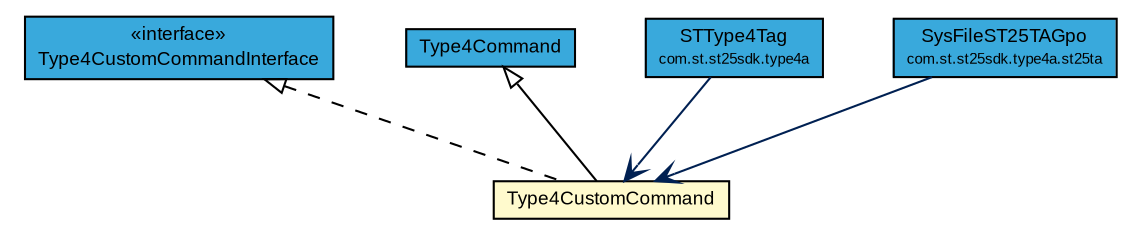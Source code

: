 #!/usr/local/bin/dot
#
# Class diagram 
# Generated by UMLGraph version R5_7_2-3-gee82a7 (http://www.umlgraph.org/)
#

digraph G {
	edge [fontname="arial",fontsize=10,labelfontname="arial",labelfontsize=10];
	node [fontname="arial",fontsize=10,shape=plaintext];
	nodesep=0.25;
	ranksep=0.5;
	// com.st.st25sdk.command.Type4CustomCommandInterface
	c39242 [label=<<table title="com.st.st25sdk.command.Type4CustomCommandInterface" border="0" cellborder="1" cellspacing="0" cellpadding="2" port="p" bgcolor="#39a9dc" href="./Type4CustomCommandInterface.html">
		<tr><td><table border="0" cellspacing="0" cellpadding="1">
<tr><td align="center" balign="center"> &#171;interface&#187; </td></tr>
<tr><td align="center" balign="center"> Type4CustomCommandInterface </td></tr>
		</table></td></tr>
		</table>>, URL="./Type4CustomCommandInterface.html", fontname="arial", fontcolor="black", fontsize=9.0];
	// com.st.st25sdk.command.Type4CustomCommand
	c39243 [label=<<table title="com.st.st25sdk.command.Type4CustomCommand" border="0" cellborder="1" cellspacing="0" cellpadding="2" port="p" bgcolor="lemonChiffon" href="./Type4CustomCommand.html">
		<tr><td><table border="0" cellspacing="0" cellpadding="1">
<tr><td align="center" balign="center"> Type4CustomCommand </td></tr>
		</table></td></tr>
		</table>>, URL="./Type4CustomCommand.html", fontname="arial", fontcolor="black", fontsize=9.0];
	// com.st.st25sdk.command.Type4Command
	c39245 [label=<<table title="com.st.st25sdk.command.Type4Command" border="0" cellborder="1" cellspacing="0" cellpadding="2" port="p" bgcolor="#39a9dc" href="./Type4Command.html">
		<tr><td><table border="0" cellspacing="0" cellpadding="1">
<tr><td align="center" balign="center"> Type4Command </td></tr>
		</table></td></tr>
		</table>>, URL="./Type4Command.html", fontname="arial", fontcolor="black", fontsize=9.0];
	// com.st.st25sdk.type4a.STType4Tag
	c39297 [label=<<table title="com.st.st25sdk.type4a.STType4Tag" border="0" cellborder="1" cellspacing="0" cellpadding="2" port="p" bgcolor="#39a9dc" href="../type4a/STType4Tag.html">
		<tr><td><table border="0" cellspacing="0" cellpadding="1">
<tr><td align="center" balign="center"> STType4Tag </td></tr>
<tr><td align="center" balign="center"><font point-size="7.0"> com.st.st25sdk.type4a </font></td></tr>
		</table></td></tr>
		</table>>, URL="../type4a/STType4Tag.html", fontname="arial", fontcolor="black", fontsize=9.0];
	// com.st.st25sdk.type4a.st25ta.SysFileST25TAGpo
	c39318 [label=<<table title="com.st.st25sdk.type4a.st25ta.SysFileST25TAGpo" border="0" cellborder="1" cellspacing="0" cellpadding="2" port="p" bgcolor="#39a9dc" href="../type4a/st25ta/SysFileST25TAGpo.html">
		<tr><td><table border="0" cellspacing="0" cellpadding="1">
<tr><td align="center" balign="center"> SysFileST25TAGpo </td></tr>
<tr><td align="center" balign="center"><font point-size="7.0"> com.st.st25sdk.type4a.st25ta </font></td></tr>
		</table></td></tr>
		</table>>, URL="../type4a/st25ta/SysFileST25TAGpo.html", fontname="arial", fontcolor="black", fontsize=9.0];
	//com.st.st25sdk.command.Type4CustomCommand extends com.st.st25sdk.command.Type4Command
	c39245:p -> c39243:p [dir=back,arrowtail=empty];
	//com.st.st25sdk.command.Type4CustomCommand implements com.st.st25sdk.command.Type4CustomCommandInterface
	c39242:p -> c39243:p [dir=back,arrowtail=empty,style=dashed];
	// com.st.st25sdk.type4a.STType4Tag NAVASSOC com.st.st25sdk.command.Type4CustomCommand
	c39297:p -> c39243:p [taillabel="", label="", headlabel="", fontname="arial", fontcolor="#002052", fontsize=10.0, color="#002052", arrowhead=open];
	// com.st.st25sdk.type4a.st25ta.SysFileST25TAGpo NAVASSOC com.st.st25sdk.command.Type4CustomCommand
	c39318:p -> c39243:p [taillabel="", label="", headlabel="", fontname="arial", fontcolor="#002052", fontsize=10.0, color="#002052", arrowhead=open];
}

